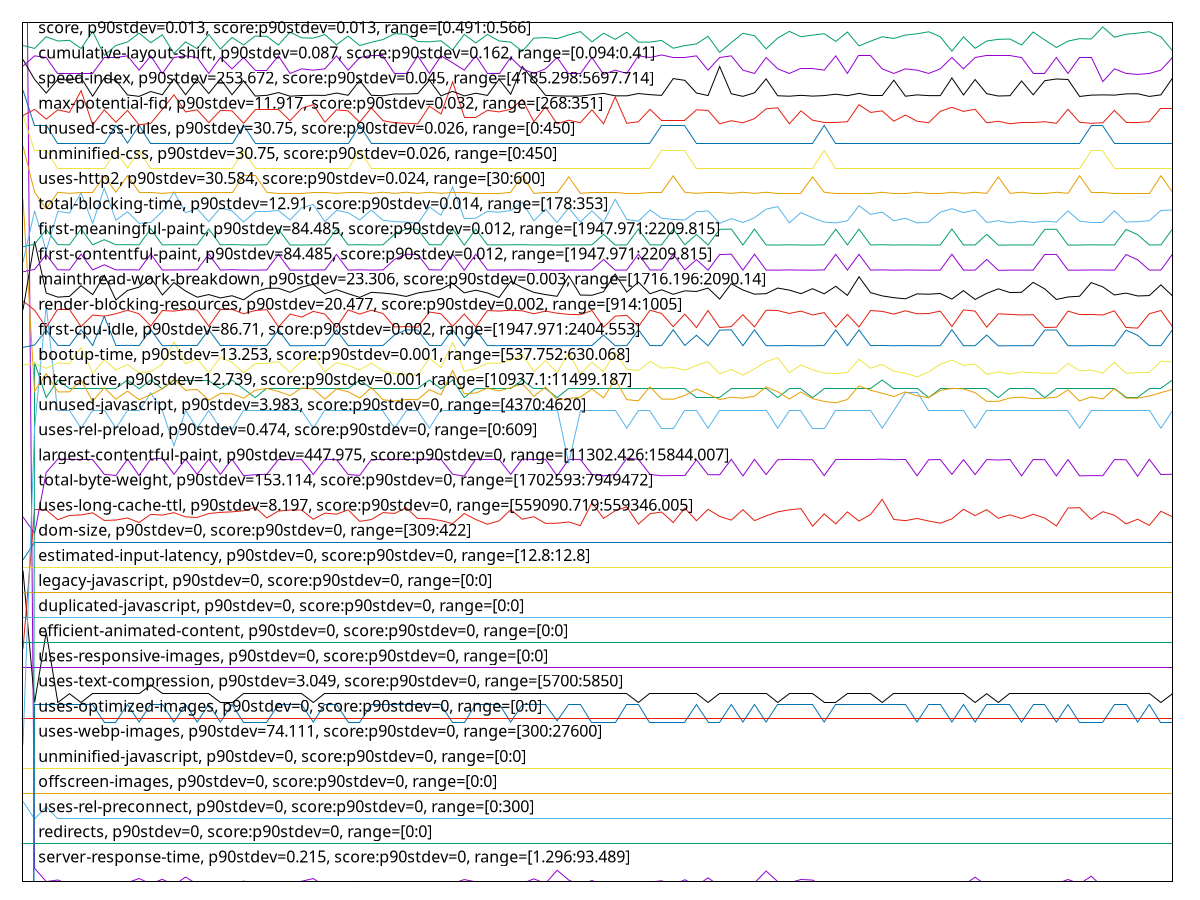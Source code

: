 reset

$serverResponseTimeP90Stdev0215ScoreP90Stdev0Range129693489 <<EOF
0 55.03405736301369
1 0.5233553082191786
2 -0.0040419520547939625
3 0.060684075342466226
4 -0.13229537671232816
5 -0.014829623287670568
6 -0.17364811643835554
7 -0.08315154109588985
8 -0.004641267123287052
9 -0.04359674657534185
10 0.12001626712328828
11 -0.09453852739725965
12 0.08885188356164453
13 -0.14907619863013644
14 0.17874914383561702
15 -0.11072003424657473
16 -0.07356249999999942
17 -0.14967551369862953
18 -0.08435017123287614
19 0.015735445205480092
20 -0.07835702054794458
21 -0.15566866438356108
22 -0.03520633561643771
23 -0.07775770547945149
24 0.010940924657534712
25 0.11821832191780857
26 -0.18083989726027339
27 -0.13589126712328703
28 -0.13109674657534176
29 0.006146404109589776
30 -0.19342551369862948
31 -0.09034332191780758
32 -0.17125085616438296
33 -0.1263022260273966
34 -0.08494948630136923
35 -0.053185787671232276
36 -0.020223458904109037
37 -0.08015496575342418
38 0.07686558219178141
39 -0.013630993150684279
40 -0.11611386986301309
41 -0.03940154109588978
42 -0.07296318493150633
43 -0.0753604452054788
44 0.10443407534246618
45 -0.07955565068493087
46 0.4472422945205483
47 0.05768750000000056
48 -0.1418844178082186
49 0.04150599315068537
50 -0.14907619863013644
51 -0.029812499999999464
52 -0.007038527397259742
53 -0.11851113013698567
54 -0.023819349315067906
55 0.028920376712329166
56 -0.13109674657534187
57 0.07087243150684985
58 -0.1676549657534241
59 0.1433895547945212
60 -0.17544606164383503
61 -0.10772345890410906
62 -0.18323715753424596
63 -0.05138784246575279
64 0.41667722602739765
65 -0.004641267123287052
66 -0.05378510273972548
67 0.07986215753424708
68 0.05648886986301438
69 -0.21200428082191725
70 -0.12270633561643773
71 -0.11671318493150618
72 -0.13589126712328714
73 -0.11851113013698567
74 -0.11911044520547887
75 -0.13049743150684867
76 -0.10712414383561586
77 -0.09333989726027336
78 -0.10053167808219121
79 -0.13768921232876663
80 -0.09214126712328718
81 -0.139487157534246
82 0.1709580479452062
83 -0.16885359589041038
84 -0.2054118150684925
85 -0.061576198630136525
86 -0.07296318493150622
87 -0.09274058219178039
88 -0.1263022260273967
89 -0.0885453767123282
90 0.08046147260274017
91 -0.09333989726027336
92 0.20871489726027437
93 -0.21859674657534178
94 -0.10232962328767048
95 -0.1766446917808212
96 -0.13169606164383507
97 -0.18143921232876647
98 -0.13169606164383496
99 -0.18803167808219123
EOF

$redirectsP90Stdev0ScoreP90Stdev0Range00 <<EOF
0 1.5
1 1.5
2 1.5
3 1.5
4 1.5
5 1.5
6 1.5
7 1.5
8 1.5
9 1.5
10 1.5
11 1.5
12 1.5
13 1.5
14 1.5
15 1.5
16 1.5
17 1.5
18 1.5
19 1.5
20 1.5
21 1.5
22 1.5
23 1.5
24 1.5
25 1.5
26 1.5
27 1.5
28 1.5
29 1.5
30 1.5
31 1.5
32 1.5
33 1.5
34 1.5
35 1.5
36 1.5
37 1.5
38 1.5
39 1.5
40 1.5
41 1.5
42 1.5
43 1.5
44 1.5
45 1.5
46 1.5
47 1.5
48 1.5
49 1.5
50 1.5
51 1.5
52 1.5
53 1.5
54 1.5
55 1.5
56 1.5
57 1.5
58 1.5
59 1.5
60 1.5
61 1.5
62 1.5
63 1.5
64 1.5
65 1.5
66 1.5
67 1.5
68 1.5
69 1.5
70 1.5
71 1.5
72 1.5
73 1.5
74 1.5
75 1.5
76 1.5
77 1.5
78 1.5
79 1.5
80 1.5
81 1.5
82 1.5
83 1.5
84 1.5
85 1.5
86 1.5
87 1.5
88 1.5
89 1.5
90 1.5
91 1.5
92 1.5
93 1.5
94 1.5
95 1.5
96 1.5
97 1.5
98 1.5
99 1.5
EOF

$usesRelPreconnectP90Stdev0ScoreP90Stdev0Range0300 <<EOF
0 3.1881041999848687
1 2.4881041999848685
2 2.9776842014980316
3 2.4881041999848685
4 2.4881041999848685
5 2.4881041999848685
6 2.4881041999848685
7 2.4881041999848685
8 2.4881041999848685
9 2.4881041999848685
10 2.4881041999848685
11 2.4881041999848685
12 2.4881041999848685
13 2.4881041999848685
14 2.4881041999848685
15 2.4881041999848685
16 2.4881041999848685
17 2.4881041999848685
18 2.4881041999848685
19 2.4881041999848685
20 2.4881041999848685
21 2.4881041999848685
22 2.4881041999848685
23 2.4881041999848685
24 2.4881041999848685
25 2.4881041999848685
26 2.4881041999848685
27 2.4881041999848685
28 2.4881041999848685
29 2.4881041999848685
30 2.4881041999848685
31 2.4881041999848685
32 2.4881041999848685
33 2.4881041999848685
34 2.4881041999848685
35 2.4881041999848685
36 2.4881041999848685
37 2.4881041999848685
38 2.4881041999848685
39 2.4881041999848685
40 2.4881041999848685
41 2.4881041999848685
42 2.4881041999848685
43 2.4881041999848685
44 2.4881041999848685
45 2.4881041999848685
46 2.4881041999848685
47 2.4881041999848685
48 2.4881041999848685
49 2.4881041999848685
50 2.4881041999848685
51 2.4881041999848685
52 2.4881041999848685
53 2.4881041999848685
54 2.4881041999848685
55 2.4881041999848685
56 2.4881041999848685
57 2.4881041999848685
58 2.4881041999848685
59 2.4881041999848685
60 2.4881041999848685
61 2.4881041999848685
62 2.4881041999848685
63 2.4881041999848685
64 2.4881041999848685
65 2.4881041999848685
66 2.4881041999848685
67 2.4881041999848685
68 2.4881041999848685
69 2.4881041999848685
70 2.4881041999848685
71 2.4881041999848685
72 2.4881041999848685
73 2.4881041999848685
74 2.4881041999848685
75 2.4881041999848685
76 2.4881041999848685
77 2.4881041999848685
78 2.4881041999848685
79 2.4881041999848685
80 2.4881041999848685
81 2.4881041999848685
82 2.4881041999848685
83 2.4881041999848685
84 2.4881041999848685
85 2.4881041999848685
86 2.4881041999848685
87 2.4881041999848685
88 2.4881041999848685
89 2.4881041999848685
90 2.4881041999848685
91 2.4881041999848685
92 2.4881041999848685
93 2.4881041999848685
94 2.4881041999848685
95 2.4881041999848685
96 2.4881041999848685
97 2.4881041999848685
98 2.4881041999848685
99 2.4881041999848685
EOF

$offscreenImagesP90Stdev0ScoreP90Stdev0Range00 <<EOF
0 3.5
1 3.5
2 3.5
3 3.5
4 3.5
5 3.5
6 3.5
7 3.5
8 3.5
9 3.5
10 3.5
11 3.5
12 3.5
13 3.5
14 3.5
15 3.5
16 3.5
17 3.5
18 3.5
19 3.5
20 3.5
21 3.5
22 3.5
23 3.5
24 3.5
25 3.5
26 3.5
27 3.5
28 3.5
29 3.5
30 3.5
31 3.5
32 3.5
33 3.5
34 3.5
35 3.5
36 3.5
37 3.5
38 3.5
39 3.5
40 3.5
41 3.5
42 3.5
43 3.5
44 3.5
45 3.5
46 3.5
47 3.5
48 3.5
49 3.5
50 3.5
51 3.5
52 3.5
53 3.5
54 3.5
55 3.5
56 3.5
57 3.5
58 3.5
59 3.5
60 3.5
61 3.5
62 3.5
63 3.5
64 3.5
65 3.5
66 3.5
67 3.5
68 3.5
69 3.5
70 3.5
71 3.5
72 3.5
73 3.5
74 3.5
75 3.5
76 3.5
77 3.5
78 3.5
79 3.5
80 3.5
81 3.5
82 3.5
83 3.5
84 3.5
85 3.5
86 3.5
87 3.5
88 3.5
89 3.5
90 3.5
91 3.5
92 3.5
93 3.5
94 3.5
95 3.5
96 3.5
97 3.5
98 3.5
99 3.5
EOF

$unminifiedJavascriptP90Stdev0ScoreP90Stdev0Range00 <<EOF
0 4.5
1 4.5
2 4.5
3 4.5
4 4.5
5 4.5
6 4.5
7 4.5
8 4.5
9 4.5
10 4.5
11 4.5
12 4.5
13 4.5
14 4.5
15 4.5
16 4.5
17 4.5
18 4.5
19 4.5
20 4.5
21 4.5
22 4.5
23 4.5
24 4.5
25 4.5
26 4.5
27 4.5
28 4.5
29 4.5
30 4.5
31 4.5
32 4.5
33 4.5
34 4.5
35 4.5
36 4.5
37 4.5
38 4.5
39 4.5
40 4.5
41 4.5
42 4.5
43 4.5
44 4.5
45 4.5
46 4.5
47 4.5
48 4.5
49 4.5
50 4.5
51 4.5
52 4.5
53 4.5
54 4.5
55 4.5
56 4.5
57 4.5
58 4.5
59 4.5
60 4.5
61 4.5
62 4.5
63 4.5
64 4.5
65 4.5
66 4.5
67 4.5
68 4.5
69 4.5
70 4.5
71 4.5
72 4.5
73 4.5
74 4.5
75 4.5
76 4.5
77 4.5
78 4.5
79 4.5
80 4.5
81 4.5
82 4.5
83 4.5
84 4.5
85 4.5
86 4.5
87 4.5
88 4.5
89 4.5
90 4.5
91 4.5
92 4.5
93 4.5
94 4.5
95 4.5
96 4.5
97 4.5
98 4.5
99 4.5
EOF

$usesWebpImagesP90Stdev74111ScoreP90Stdev0Range30027600 <<EOF
0 -120.35346666666666
1 7.046533333333343
2 7.046533333333343
3 7.046533333333343
4 7.046533333333343
5 7.046533333333343
6 7.046533333333343
7 6.346533333333355
8 6.346533333333355
9 7.046533333333343
10 6.346533333333355
11 7.046533333333343
12 7.046533333333343
13 6.346533333333355
14 7.046533333333343
15 6.346533333333355
16 7.046533333333343
17 6.346533333333355
18 7.046533333333343
19 6.346533333333355
20 6.346533333333355
21 6.346533333333355
22 7.046533333333343
23 7.046533333333343
24 7.046533333333343
25 6.346533333333355
26 7.046533333333343
27 7.046533333333343
28 6.346533333333355
29 6.346533333333355
30 7.046533333333343
31 7.046533333333343
32 7.046533333333343
33 7.046533333333343
34 7.046533333333343
35 7.046533333333343
36 7.046533333333343
37 6.346533333333355
38 6.346533333333355
39 7.046533333333343
40 7.046533333333343
41 7.046533333333343
42 6.346533333333355
43 7.046533333333343
44 7.046533333333343
45 7.046533333333343
46 6.393200000000007
47 7.046533333333343
48 7.046533333333343
49 6.346533333333355
50 6.346533333333355
51 6.346533333333355
52 7.046533333333343
53 7.046533333333343
54 6.346533333333355
55 6.346533333333355
56 6.346533333333355
57 6.346533333333355
58 7.046533333333343
59 6.346533333333355
60 6.346533333333355
61 7.046533333333343
62 6.346533333333355
63 7.046533333333343
64 6.346533333333355
65 7.046533333333343
66 7.046533333333343
67 7.046533333333343
68 7.046533333333343
69 6.346533333333355
70 7.046533333333343
71 7.046533333333343
72 7.046533333333343
73 7.046533333333343
74 7.046533333333343
75 7.046533333333343
76 7.046533333333343
77 6.346533333333355
78 7.046533333333343
79 7.046533333333343
80 6.346533333333355
81 7.046533333333343
82 6.346533333333355
83 7.046533333333343
84 7.046533333333343
85 7.046533333333343
86 6.346533333333355
87 7.046533333333343
88 7.046533333333343
89 6.346533333333355
90 7.046533333333343
91 6.346533333333355
92 6.346533333333355
93 6.346533333333355
94 7.046533333333343
95 7.046533333333343
96 6.346533333333355
97 7.046533333333343
98 6.346533333333355
99 6.346533333333355
EOF

$usesOptimizedImagesP90Stdev0ScoreP90Stdev0Range00 <<EOF
0 6.5
1 6.5
2 6.5
3 6.5
4 6.5
5 6.5
6 6.5
7 6.5
8 6.5
9 6.5
10 6.5
11 6.5
12 6.5
13 6.5
14 6.5
15 6.5
16 6.5
17 6.5
18 6.5
19 6.5
20 6.5
21 6.5
22 6.5
23 6.5
24 6.5
25 6.5
26 6.5
27 6.5
28 6.5
29 6.5
30 6.5
31 6.5
32 6.5
33 6.5
34 6.5
35 6.5
36 6.5
37 6.5
38 6.5
39 6.5
40 6.5
41 6.5
42 6.5
43 6.5
44 6.5
45 6.5
46 6.5
47 6.5
48 6.5
49 6.5
50 6.5
51 6.5
52 6.5
53 6.5
54 6.5
55 6.5
56 6.5
57 6.5
58 6.5
59 6.5
60 6.5
61 6.5
62 6.5
63 6.5
64 6.5
65 6.5
66 6.5
67 6.5
68 6.5
69 6.5
70 6.5
71 6.5
72 6.5
73 6.5
74 6.5
75 6.5
76 6.5
77 6.5
78 6.5
79 6.5
80 6.5
81 6.5
82 6.5
83 6.5
84 6.5
85 6.5
86 6.5
87 6.5
88 6.5
89 6.5
90 6.5
91 6.5
92 6.5
93 6.5
94 6.5
95 6.5
96 6.5
97 6.5
98 6.5
99 6.5
EOF

$usesTextCompressionP90Stdev3049ScoreP90Stdev0Range57005850 <<EOF
0 12.375499999999988
1 7.125499999999988
2 9.9255
3 7.125499999999988
4 7.4754999999999825
5 7.125499999999988
6 7.4754999999999825
7 7.4754999999999825
8 7.4754999999999825
9 7.4754999999999825
10 7.4754999999999825
11 7.825500000000005
12 7.4754999999999825
13 7.4754999999999825
14 7.4754999999999825
15 7.4754999999999825
16 7.4754999999999825
17 7.125499999999988
18 7.125499999999988
19 7.4754999999999825
20 7.4754999999999825
21 7.4754999999999825
22 7.4754999999999825
23 7.4754999999999825
24 7.4754999999999825
25 7.125499999999988
26 7.4754999999999825
27 7.4754999999999825
28 7.4754999999999825
29 7.4754999999999825
30 7.4754999999999825
31 7.4754999999999825
32 7.4754999999999825
33 7.4754999999999825
34 7.4754999999999825
35 7.4754999999999825
36 7.4754999999999825
37 7.4754999999999825
38 7.4754999999999825
39 7.4754999999999825
40 7.4754999999999825
41 7.4754999999999825
42 7.4754999999999825
43 7.4754999999999825
44 7.4754999999999825
45 7.4754999999999825
46 7.4754999999999825
47 7.4754999999999825
48 7.4754999999999825
49 7.4754999999999825
50 7.4754999999999825
51 7.4754999999999825
52 7.4754999999999825
53 7.125499999999988
54 7.4754999999999825
55 7.4754999999999825
56 7.4754999999999825
57 7.4754999999999825
58 7.4754999999999825
59 7.125499999999988
60 7.4754999999999825
61 7.4754999999999825
62 7.4754999999999825
63 7.4754999999999825
64 7.4754999999999825
65 7.125499999999988
66 7.4754999999999825
67 7.4754999999999825
68 7.4754999999999825
69 7.125499999999988
70 7.125499999999988
71 7.4754999999999825
72 7.4754999999999825
73 7.4754999999999825
74 7.125499999999988
75 7.4754999999999825
76 7.4754999999999825
77 7.4754999999999825
78 7.4754999999999825
79 7.4754999999999825
80 7.4754999999999825
81 7.4754999999999825
82 7.125499999999988
83 7.4754999999999825
84 7.125499999999988
85 7.4754999999999825
86 7.4754999999999825
87 7.4754999999999825
88 7.4754999999999825
89 7.4754999999999825
90 7.4754999999999825
91 7.4754999999999825
92 7.4754999999999825
93 7.4754999999999825
94 7.4754999999999825
95 7.4754999999999825
96 7.4754999999999825
97 7.4754999999999825
98 7.125499999999988
99 7.4754999999999825
EOF

$usesResponsiveImagesP90Stdev0ScoreP90Stdev0Range00 <<EOF
0 8.5
1 8.5
2 8.5
3 8.5
4 8.5
5 8.5
6 8.5
7 8.5
8 8.5
9 8.5
10 8.5
11 8.5
12 8.5
13 8.5
14 8.5
15 8.5
16 8.5
17 8.5
18 8.5
19 8.5
20 8.5
21 8.5
22 8.5
23 8.5
24 8.5
25 8.5
26 8.5
27 8.5
28 8.5
29 8.5
30 8.5
31 8.5
32 8.5
33 8.5
34 8.5
35 8.5
36 8.5
37 8.5
38 8.5
39 8.5
40 8.5
41 8.5
42 8.5
43 8.5
44 8.5
45 8.5
46 8.5
47 8.5
48 8.5
49 8.5
50 8.5
51 8.5
52 8.5
53 8.5
54 8.5
55 8.5
56 8.5
57 8.5
58 8.5
59 8.5
60 8.5
61 8.5
62 8.5
63 8.5
64 8.5
65 8.5
66 8.5
67 8.5
68 8.5
69 8.5
70 8.5
71 8.5
72 8.5
73 8.5
74 8.5
75 8.5
76 8.5
77 8.5
78 8.5
79 8.5
80 8.5
81 8.5
82 8.5
83 8.5
84 8.5
85 8.5
86 8.5
87 8.5
88 8.5
89 8.5
90 8.5
91 8.5
92 8.5
93 8.5
94 8.5
95 8.5
96 8.5
97 8.5
98 8.5
99 8.5
EOF

$efficientAnimatedContentP90Stdev0ScoreP90Stdev0Range00 <<EOF
0 9.5
1 9.5
2 9.5
3 9.5
4 9.5
5 9.5
6 9.5
7 9.5
8 9.5
9 9.5
10 9.5
11 9.5
12 9.5
13 9.5
14 9.5
15 9.5
16 9.5
17 9.5
18 9.5
19 9.5
20 9.5
21 9.5
22 9.5
23 9.5
24 9.5
25 9.5
26 9.5
27 9.5
28 9.5
29 9.5
30 9.5
31 9.5
32 9.5
33 9.5
34 9.5
35 9.5
36 9.5
37 9.5
38 9.5
39 9.5
40 9.5
41 9.5
42 9.5
43 9.5
44 9.5
45 9.5
46 9.5
47 9.5
48 9.5
49 9.5
50 9.5
51 9.5
52 9.5
53 9.5
54 9.5
55 9.5
56 9.5
57 9.5
58 9.5
59 9.5
60 9.5
61 9.5
62 9.5
63 9.5
64 9.5
65 9.5
66 9.5
67 9.5
68 9.5
69 9.5
70 9.5
71 9.5
72 9.5
73 9.5
74 9.5
75 9.5
76 9.5
77 9.5
78 9.5
79 9.5
80 9.5
81 9.5
82 9.5
83 9.5
84 9.5
85 9.5
86 9.5
87 9.5
88 9.5
89 9.5
90 9.5
91 9.5
92 9.5
93 9.5
94 9.5
95 9.5
96 9.5
97 9.5
98 9.5
99 9.5
EOF

$duplicatedJavascriptP90Stdev0ScoreP90Stdev0Range00 <<EOF
0 10.5
1 10.5
2 10.5
3 10.5
4 10.5
5 10.5
6 10.5
7 10.5
8 10.5
9 10.5
10 10.5
11 10.5
12 10.5
13 10.5
14 10.5
15 10.5
16 10.5
17 10.5
18 10.5
19 10.5
20 10.5
21 10.5
22 10.5
23 10.5
24 10.5
25 10.5
26 10.5
27 10.5
28 10.5
29 10.5
30 10.5
31 10.5
32 10.5
33 10.5
34 10.5
35 10.5
36 10.5
37 10.5
38 10.5
39 10.5
40 10.5
41 10.5
42 10.5
43 10.5
44 10.5
45 10.5
46 10.5
47 10.5
48 10.5
49 10.5
50 10.5
51 10.5
52 10.5
53 10.5
54 10.5
55 10.5
56 10.5
57 10.5
58 10.5
59 10.5
60 10.5
61 10.5
62 10.5
63 10.5
64 10.5
65 10.5
66 10.5
67 10.5
68 10.5
69 10.5
70 10.5
71 10.5
72 10.5
73 10.5
74 10.5
75 10.5
76 10.5
77 10.5
78 10.5
79 10.5
80 10.5
81 10.5
82 10.5
83 10.5
84 10.5
85 10.5
86 10.5
87 10.5
88 10.5
89 10.5
90 10.5
91 10.5
92 10.5
93 10.5
94 10.5
95 10.5
96 10.5
97 10.5
98 10.5
99 10.5
EOF

$legacyJavascriptP90Stdev0ScoreP90Stdev0Range00 <<EOF
0 11.5
1 11.5
2 11.5
3 11.5
4 11.5
5 11.5
6 11.5
7 11.5
8 11.5
9 11.5
10 11.5
11 11.5
12 11.5
13 11.5
14 11.5
15 11.5
16 11.5
17 11.5
18 11.5
19 11.5
20 11.5
21 11.5
22 11.5
23 11.5
24 11.5
25 11.5
26 11.5
27 11.5
28 11.5
29 11.5
30 11.5
31 11.5
32 11.5
33 11.5
34 11.5
35 11.5
36 11.5
37 11.5
38 11.5
39 11.5
40 11.5
41 11.5
42 11.5
43 11.5
44 11.5
45 11.5
46 11.5
47 11.5
48 11.5
49 11.5
50 11.5
51 11.5
52 11.5
53 11.5
54 11.5
55 11.5
56 11.5
57 11.5
58 11.5
59 11.5
60 11.5
61 11.5
62 11.5
63 11.5
64 11.5
65 11.5
66 11.5
67 11.5
68 11.5
69 11.5
70 11.5
71 11.5
72 11.5
73 11.5
74 11.5
75 11.5
76 11.5
77 11.5
78 11.5
79 11.5
80 11.5
81 11.5
82 11.5
83 11.5
84 11.5
85 11.5
86 11.5
87 11.5
88 11.5
89 11.5
90 11.5
91 11.5
92 11.5
93 11.5
94 11.5
95 11.5
96 11.5
97 11.5
98 11.5
99 11.5
EOF

$estimatedInputLatencyP90Stdev0ScoreP90Stdev0Range128128 <<EOF
0 12.500000000000185
1 12.500000000000185
2 12.500000000000185
3 12.500000000000185
4 12.500000000000185
5 12.500000000000185
6 12.500000000000185
7 12.500000000000185
8 12.500000000000185
9 12.500000000000185
10 12.500000000000185
11 12.500000000000185
12 12.500000000000185
13 12.500000000000185
14 12.500000000000185
15 12.500000000000185
16 12.500000000000185
17 12.500000000000185
18 12.500000000000185
19 12.500000000000185
20 12.500000000000185
21 12.500000000000185
22 12.500000000000185
23 12.500000000000185
24 12.500000000000185
25 12.500000000000185
26 12.500000000000185
27 12.500000000000185
28 12.500000000000185
29 12.500000000000185
30 12.500000000000185
31 12.500000000000185
32 12.500000000000185
33 12.500000000000185
34 12.500000000000185
35 12.500000000000185
36 12.500000000000185
37 12.500000000000185
38 12.500000000000185
39 12.500000000000185
40 12.500000000000185
41 12.500000000000185
42 12.500000000000185
43 12.500000000000185
44 12.500000000000185
45 12.500000000000185
46 12.500000000000185
47 12.500000000000185
48 12.500000000000185
49 12.500000000000185
50 12.500000000000185
51 12.500000000000185
52 12.500000000000185
53 12.500000000000185
54 12.500000000000185
55 12.500000000000185
56 12.500000000000185
57 12.500000000000185
58 12.500000000000185
59 12.500000000000185
60 12.500000000000185
61 12.500000000000185
62 12.500000000000185
63 12.500000000000185
64 12.500000000000185
65 12.500000000000185
66 12.500000000000185
67 12.500000000000185
68 12.500000000000185
69 12.500000000000185
70 12.500000000000185
71 12.500000000000185
72 12.500000000000185
73 12.500000000000185
74 12.500000000000185
75 12.500000000000185
76 12.500000000000185
77 12.500000000000185
78 12.500000000000185
79 12.500000000000185
80 12.500000000000185
81 12.500000000000185
82 12.500000000000185
83 12.500000000000185
84 12.500000000000185
85 12.500000000000185
86 12.500000000000185
87 12.500000000000185
88 12.500000000000185
89 12.500000000000185
90 12.500000000000185
91 12.500000000000185
92 12.500000000000185
93 12.500000000000185
94 12.500000000000185
95 12.500000000000185
96 12.500000000000185
97 12.500000000000185
98 12.500000000000185
99 12.500000000000185
EOF

$domSizeP90Stdev0ScoreP90Stdev0Range309422 <<EOF
0 12.807
1 13.507
2 13.507
3 13.507
4 13.507
5 13.507
6 13.507
7 13.507
8 13.507
9 13.507
10 13.507
11 13.507
12 13.507
13 13.507
14 13.507
15 13.507
16 13.507
17 13.507
18 13.507
19 13.507
20 13.507
21 13.507
22 13.507
23 13.507
24 13.507
25 13.507
26 13.507
27 13.507
28 13.507
29 13.507
30 13.507
31 13.507
32 13.507
33 13.507
34 13.507
35 13.507
36 13.507
37 13.507
38 13.507
39 13.507
40 13.507
41 13.507
42 13.507
43 13.507
44 13.507
45 13.507
46 13.507
47 13.507
48 13.507
49 13.507
50 13.507
51 13.507
52 13.507
53 13.507
54 13.507
55 13.507
56 13.507
57 13.507
58 13.507
59 13.507
60 13.507
61 13.507
62 13.507
63 13.507
64 13.507
65 13.507
66 13.507
67 13.507
68 13.507
69 13.507
70 13.507
71 13.507
72 13.507
73 13.507
74 13.507
75 13.507
76 13.507
77 13.507
78 13.507
79 13.507
80 13.507
81 13.507
82 13.507
83 13.507
84 13.507
85 13.507
86 13.507
87 13.507
88 13.507
89 13.507
90 13.507
91 13.507
92 13.507
93 13.507
94 13.507
95 13.507
96 13.507
97 13.507
98 13.507
99 13.507
EOF

$usesLongCacheTtlP90Stdev8197ScoreP90Stdev0Range559090719559346005 <<EOF
0 9.253513679903335
1 14.811842045999583
2 14.788506105298438
3 14.401077342306962
4 14.571423191004214
5 14.59014409091833
6 14.676402332062935
7 14.370888365885548
8 14.387167035756647
9 14.468718978243487
10 14.289012679590087
11 14.61319911382816
12 14.583162863966209
13 14.681108630718882
14 14.513089857669911
15 14.491878295859351
16 14.646150348600713
17 14.692744008973023
18 14.71373983718513
19 14.75589879535437
20 14.893498283196095
21 14.471046053897226
22 14.746475338359232
23 14.786202926170517
24 14.786152376555037
25 14.417314724509197
26 14.66481910116272
27 14.620849901210022
28 14.793068998731542
29 14.335606339960577
30 14.406021093935124
31 14.683487853722909
32 14.650752352550626
33 14.874712199089117
34 14.445511228776013
35 14.440794070433185
36 14.36508132785275
37 14.24473305803076
38 14.64815739594269
39 14.40811071661301
40 14.22126674894389
41 14.354431534580726
42 14.795284635485586
43 14.422073170517251
44 14.52007108462567
45 14.254106544825845
46 14.26108559462591
47 14.31011280250641
48 14.165364785971178
49 15.079369123304787
50 14.452544603080241
51 14.756185320438817
52 14.914441964054276
53 14.221371043649924
54 14.639169121648592
55 14.70675861023301
56 14.288960532234341
57 14.863257159420755
58 14.359435218004364
59 14.816496197299784
60 14.531706462877992
61 14.38485081978979
62 14.80010237303759
63 14.363739837186586
64 14.553622691881174
65 14.71356321409985
66 14.793173293437576
67 14.842094029459986
68 14.142094029459258
69 14.631841792710475
70 14.235437792263838
71 14.71141276153503
72 14.347450307630425
73 14.611202926171245
74 15.21086707673021
75 14.410333497557076
76 14.363674652993723
77 14.451033633513362
78 14.348791798298407
79 14.263362700075959
80 14.43374765929002
81 14.819277099779356
82 14.564428927214976
83 14.800504052513134
84 14.45859239240599
85 14.59525206904982
86 14.447723150033198
87 14.615637628372497
88 14.468886279992148
89 14.153781555069145
90 14.866810571345923
91 14.879431534580362
92 14.417151138262852
93 14.720721064137251
94 14.580731493608255
95 14.235385644908092
96 14.41953036126506
97 14.175684167817963
98 14.734735665397238
99 14.51778311948874
EOF

$totalByteWeightP90Stdev153114ScoreP90Stdev0Range17025937949472 <<EOF
0 -2905.5936187584343
1 44.320213900134604
2 45.01501821862303
3 45.013601214574464
4 45.011239541160194
5 45.005571524965944
6 45.01643522267159
7 45.011239541160194
8 45.00746086369736
9 45.0121842105259
10 45.00132051282026
11 45.02399257759771
12 45.01171187584305
13 45.018324561403006
14 45.00509919028309
15 45.00840553306307
16 45.013601214574464
17 45.01454588394017
18 45.01785222672015
19 45.02210323886629
20 45.01974156545202
21 45.01926923076917
22 45.010294871794486
23 45.02021390013488
24 45.0173798920373
25 45.00509919028309
26 45.003209851551674
27 45.01926923076917
28 45.01549055330588
29 45.00273751686882
30 45.013601214574464
31 45.023520242914856
32 45.01879689608586
33 45.02163090418344
34 45.00840553306307
35 45.0008481781374
36 45.010294871794486
37 45.011239541160194
38 45.01454588394017
39 45.013601214574464
40 45.004626855600236
41 45.02068623481773
42 45.0121842105259
43 45.01785222672015
44 45.01690755735444
45 45.02399257759771
46 45.00982253711163
47 45.01312887989161
48 45.01643522267159
49 45.00887786774592
50 45.012656545208756
51 45.01454588394017
52 45.01879689608586
53 45.018324561403006
54 45.00509919028309
55 45.01879689608586
56 45.00698852901451
57 45.00415452091738
58 45.01407354925732
59 45.01926923076917
60 45.013601214574464
61 45.01501821862303
62 45.0173798920373
63 45.0060438596488
64 45.01407354925732
65 45.0121842105259
66 45.01926923076917
67 45.02163090418344
68 44.99848650472313
69 45.01643522267159
70 45.01926923076917
71 45.01643522267159
72 45.011239541160194
73 45.013601214574464
74 45.02257557354915
75 45.00935020242878
76 45.003209851551674
77 45.01643522267159
78 45.00651619433165
79 45.004626855600236
80 45.00840553306307
81 45.01501821862303
82 45.01501821862303
83 45.0121842105259
84 45.00935020242878
85 45.01076720647734
86 45.00982253711163
87 45.00415452091738
88 45.007933198380215
89 45.004626855600236
90 45.01879689608586
91 45.01312887989161
92 45.015962887988735
93 45.00935020242878
94 45.01454588394017
95 45.01171187584305
96 45.00982253711163
97 45.015962887988735
98 45.01926923076917
99 45.01407354925732
EOF

$largestContentfulPaintP90Stdev447975ScoreP90Stdev0Range1130242615844007 <<EOF
0 14.51172534095238
1 13.855904171447857
2 16.285889797725055
3 16.814662109372065
4 16.802135963351905
5 16.805858994739175
6 16.80603108035205
7 16.209379427411573
8 16.158885608338267
9 16.815540589296283
10 16.157084177667194
11 16.81699883698211
12 16.847674843368594
13 16.210214095340174
14 16.809982592943555
15 16.211240481926307
16 16.809578731991436
17 16.203920584522614
18 16.816525799194807
19 16.15249653466409
20 16.190800703608417
21 16.209660680658647
22 16.79806230423427
23 16.79320253273806
24 16.79101219648782
25 16.202601678747676
26 16.805177504088498
27 16.788962190388965
28 16.198013080445413
29 16.165104144643024
30 16.794345992882416
31 16.802904814463027
32 16.799218018560858
33 16.804132209167413
34 16.790347703573783
35 16.814024891895905
36 16.801050479983715
37 16.211086514055985
38 16.137221960040456
39 16.79958920169368
40 16.79950882479946
41 16.799994380299797
42 16.20718928880943
43 16.812572046591495
44 16.794068231418443
45 16.806408061162493
46 16.14219491801557
47 16.800300734855647
48 16.79840766134862
49 16.20648487097909
50 16.148020299306992
51 16.197854171372576
52 16.84802029930699
53 16.802305545422172
54 16.20483292815473
55 16.151335450897434
56 16.157575827317306
57 16.159291841067585
58 16.785104758293322
59 16.191436537547872
60 16.190268239625546
61 16.802988749023058
62 16.142725965520388
63 16.800786817417585
64 16.197016143426264
65 16.78849600440248
66 16.80327415288025
67 16.791940220202584
68 16.78782689969943
69 16.156579977362703
70 16.79361047841759
71 16.79796888256541
72 16.797784411004905
73 16.794722051335054
74 16.81191625019389
75 16.789357354824652
76 16.800289930092816
77 16.148214554448472
78 16.788017827764556
79 16.794279319589833
80 16.207626486407833
81 16.793745537952958
82 16.198153212948704
83 16.793395041987992
84 16.777775571428897
85 16.79595102722425
86 16.14713529699545
87 16.796129569341737
88 16.788607082634982
89 16.144088650349595
90 16.79362708085803
91 16.144444186341126
92 16.157200790046524
93 16.1525546102643
94 16.793590713607532
95 16.785138753766613
96 16.129011394413
97 16.801361841624768
98 16.201301549542286
99 16.209942131553827
EOF

$usesRelPreloadP90Stdev0474ScoreP90Stdev0Range0609 <<EOF
0 -192.4895
1 20.660499999999985
2 19.260500000000008
3 19.960499999999996
4 19.610500000000002
5 19.610500000000002
6 19.610500000000002
7 19.610500000000002
8 19.610500000000002
9 19.960499999999996
10 19.610500000000002
11 19.960499999999996
12 19.610500000000002
13 19.960499999999996
14 19.960499999999996
15 19.960499999999996
16 19.960499999999996
17 19.610500000000002
18 19.960499999999996
19 19.610500000000002
20 19.260500000000008
21 19.610500000000002
22 19.610500000000002
23 19.610500000000002
24 19.610500000000002
25 19.610500000000002
26 19.610500000000002
27 19.610500000000002
28 19.610500000000002
29 19.960499999999996
30 19.610500000000002
31 19.610500000000002
32 19.610500000000002
33 19.610500000000002
34 19.610500000000002
35 19.960499999999996
36 19.610500000000002
37 19.960499999999996
38 19.260500000000008
39 19.610500000000002
40 19.610500000000002
41 19.610500000000002
42 19.610500000000002
43 19.960499999999996
44 19.610500000000002
45 19.610500000000002
46 19.260500000000008
47 19.610500000000002
48 19.610500000000002
49 19.610500000000002
50 19.610500000000002
51 19.610500000000002
52 19.610500000000002
53 19.610500000000002
54 19.610500000000002
55 19.610500000000002
56 19.610500000000002
57 19.610500000000002
58 19.260500000000008
59 19.260500000000008
60 19.260500000000008
61 19.610500000000002
62 19.610500000000002
63 19.610500000000002
64 19.610500000000002
65 19.260500000000008
66 19.610500000000002
67 19.610500000000002
68 19.260500000000008
69 19.610500000000002
70 19.610500000000002
71 19.610500000000002
72 19.610500000000002
73 19.610500000000002
74 19.960499999999996
75 19.610500000000002
76 19.610500000000002
77 19.610500000000002
78 19.260500000000008
79 19.610500000000002
80 19.610500000000002
81 19.610500000000002
82 19.610500000000002
83 19.610500000000002
84 19.260500000000008
85 19.610500000000002
86 19.610500000000002
87 19.610500000000002
88 19.260500000000008
89 19.610500000000002
90 19.610500000000002
91 19.610500000000002
92 19.610500000000002
93 19.610500000000002
94 19.610500000000002
95 19.260500000000008
96 19.260500000000008
97 19.610500000000002
98 19.610500000000002
99 19.960499999999996
EOF

$unusedJavascriptP90Stdev3983ScoreP90Stdev0Range43704620 <<EOF
0 5.444999999999993
1 18.04499999999996
2 22.944999999999993
3 18.745000000000005
4 18.745000000000005
5 18.04499999999996
6 18.745000000000005
7 18.745000000000005
8 18.04499999999996
9 18.745000000000005
10 18.745000000000005
11 19.444999999999993
12 18.745000000000005
13 17.34499999999997
14 18.745000000000005
15 18.04499999999996
16 18.745000000000005
17 18.04499999999996
18 18.04499999999996
19 18.745000000000005
20 18.745000000000005
21 18.745000000000005
22 18.745000000000005
23 18.745000000000005
24 18.745000000000005
25 18.04499999999996
26 18.745000000000005
27 18.745000000000005
28 18.745000000000005
29 18.745000000000005
30 18.745000000000005
31 18.745000000000005
32 18.04499999999996
33 18.745000000000005
34 18.745000000000005
35 18.04499999999996
36 18.745000000000005
37 18.745000000000005
38 18.745000000000005
39 18.745000000000005
40 18.745000000000005
41 18.745000000000005
42 18.745000000000005
43 18.745000000000005
44 18.745000000000005
45 18.745000000000005
46 18.745000000000005
47 16.644999999999982
48 18.745000000000005
49 18.745000000000005
50 18.745000000000005
51 18.745000000000005
52 18.04499999999996
53 18.745000000000005
54 18.745000000000005
55 18.04499999999996
56 18.04499999999996
57 18.745000000000005
58 18.745000000000005
59 18.04499999999996
60 18.745000000000005
61 18.745000000000005
62 18.745000000000005
63 18.745000000000005
64 18.745000000000005
65 18.04499999999996
66 18.745000000000005
67 18.745000000000005
68 18.04499999999996
69 18.04499999999996
70 18.745000000000005
71 18.745000000000005
72 18.745000000000005
73 18.745000000000005
74 18.04499999999996
75 18.745000000000005
76 19.444999999999993
77 19.444999999999993
78 18.745000000000005
79 18.745000000000005
80 18.745000000000005
81 18.745000000000005
82 18.04499999999996
83 18.745000000000005
84 18.745000000000005
85 18.745000000000005
86 18.745000000000005
87 18.745000000000005
88 18.745000000000005
89 18.745000000000005
90 18.745000000000005
91 18.04499999999996
92 18.745000000000005
93 18.745000000000005
94 18.745000000000005
95 18.745000000000005
96 18.745000000000005
97 18.745000000000005
98 18.04499999999996
99 18.745000000000005
EOF

$interactiveP90Stdev12739ScoreP90Stdev0001Range10937111499187 <<EOF
0 27.162429306887617
1 19.513028935507236
2 20.21662258535875
3 19.48911406855086
4 19.48946607600311
5 19.963944711335387
6 19.115831805151174
7 19.651452980831323
8 19.195796645624597
9 19.520703852091003
10 19.177750493078378
11 19.376566898933902
12 19.61560159887236
13 19.99384226232806
14 19.555519408841832
15 19.587876684040396
16 19.154157337850904
17 19.42199894274117
18 19.414013855656407
19 19.24032270303809
20 19.55193441491133
21 19.627070694143043
22 19.505493956312392
23 19.340754468619224
24 19.64840032603979
25 19.603656427948806
26 19.2018687741774
27 19.604109421145722
28 19.497814711768143
29 19.241067112240586
30 19.65897209083778
31 19.17776924757382
32 19.12248820836865
33 19.18675120822232
34 19.175963045400323
35 19.577234229221176
36 19.372795802702797
37 20.338446016936786
38 19.411675314343995
39 19.445306452577
40 19.636119016852376
41 19.525457395351026
42 19.655538575523963
43 19.81293928489731
44 19.315769152770827
45 19.67974053052555
46 19.178000072132733
47 19.228015426087808
48 19.277263288384404
49 19.60464608824512
50 19.252006753679325
51 19.98760278597007
52 19.179366264990733
53 19.135923640350654
54 19.692396929621225
55 19.205756725341473
56 19.196722829167243
57 19.34639235847058
58 19.600693217673808
59 19.4087467277528
60 19.18181733327569
61 19.274569854312688
62 19.238453024110953
63 19.316500578091905
64 19.683686187829494
65 19.494599037131877
66 19.203004142476487
67 19.48933335188181
68 19.221389318593566
69 19.10834443352155
70 19.053457238720085
71 19.18533452249204
72 19.727952567614125
73 19.554290268065728
74 19.435526704546646
75 19.303926410245367
76 19.48923669409777
77 19.336438049367615
78 19.256983908230808
79 19.544804821348038
80 19.629241887650323
81 19.60642488000221
82 19.45735549455202
83 19.111573092039265
84 19.112939284897323
85 19.245647537081396
86 19.28024669580833
87 19.217460973131693
88 19.237936554160314
89 19.276940134001933
90 19.568090691381457
91 19.128459351176986
92 19.28878143387402
93 19.208717050309474
94 19.619439057164186
95 19.24009909174663
96 19.23716329188798
97 19.323954768691124
98 19.45818357765708
99 19.586986566835122
EOF

$bootupTimeP90Stdev13253ScoreP90Stdev0001Range537752630068 <<EOF
0 20.553552556940268
1 20.627493253115595
2 20.424261624409105
3 20.643256037816933
4 20.606556424581
5 21.250063085517834
6 20.229934164159864
7 20.76743308981521
8 20.358081993983667
9 20.577738203695752
10 20.255142587021922
11 20.289134851740435
12 20.5883871078642
13 21.474291706059297
14 20.606195444778685
15 20.80503515255694
16 20.246659561667382
17 20.86892857756768
18 20.66443351955307
19 20.251773442200257
20 20.605292995272883
21 20.623041168886978
22 20.694755822948007
23 20.2665736140954
24 20.720806532015466
25 20.947983154275885
26 20.28384048130641
27 20.650956940266436
28 20.54422724538032
29 20.356698238074774
30 20.640669015900293
31 20.327338547486033
32 20.217239707778255
33 20.186616587881396
34 20.14414129780834
35 20.83734284486463
36 20.447484658358402
37 21.464304598195092
38 20.318374215728408
39 20.409641942415128
40 20.631223377739573
41 20.628395702621397
42 20.75359553072626
43 20.96591181779115
44 20.30134800171895
45 20.732357885689726
46 20.255323076923077
47 21.033956510528576
48 20.19528010313709
49 20.669487236785564
50 20.29448938547486
51 21.054953502363553
52 20.392675891706055
53 20.33624271594327
54 20.70269737859906
55 20.437497550494196
56 20.45873519553073
57 20.350802234636873
58 20.544467898581864
59 20.6856711645896
60 20.207613579716373
61 20.3820269875376
62 20.15334628276751
63 20.403144305973356
64 20.69096553502364
65 20.84414129780834
66 20.251231972496775
67 20.56053149978513
68 20.367407305543615
69 20.240462741727544
70 20.21988689299527
71 20.258210915341643
72 20.787347142243227
73 20.43226334336055
74 20.57972359260851
75 20.31307984529437
76 20.22788861194671
77 20.08578289643318
78 20.281915255694027
79 20.588808250966913
80 20.758107778255262
81 20.54290365277181
82 20.601683197249677
83 20.188902793296087
84 20.283539664804472
85 20.198348431456807
86 20.28438195100988
87 20.253217361409543
88 20.2352285345939
89 20.227166652342074
90 20.622078556080787
91 20.326616587881393
92 20.35621693167168
93 20.23889849591749
94 20.66557662226042
95 20.225241426729692
96 20.25791009883971
97 20.26121908036098
98 20.71003730124624
99 20.686152470992692
EOF

$firstCpuIdleP90Stdev8671ScoreP90Stdev0002Range19479712404553 <<EOF
0 21.259488720132047
1 21.355752454607227
2 21.946808583360344
3 21.33953136295635
4 21.332469255527357
5 21.961898636487554
6 21.33419639841744
7 22.498033818580822
8 21.33436078487753
9 21.339600535476684
10 21.332490956710206
11 21.96977914977478
12 21.32893331904672
13 21.334861539671795
14 21.33659031015059
15 21.336114511716602
16 21.963705395592214
17 21.33100659580326
18 21.342020488629256
19 21.32992804701561
20 21.324824742603624
21 21.335069871027155
22 21.955643270531013
23 21.32850851839243
24 21.325374867588874
25 21.33001729313008
26 21.3335724894105
27 21.9500497906514
28 21.328030549840154
29 21.33786471211346
30 21.327993929094095
31 21.332727770868058
32 21.754575165437608
33 21.95948872013205
34 21.950659051359914
35 21.338146556225727
36 21.330962379643204
37 21.96335044562022
38 21.321198474949373
39 21.95718446141055
40 21.330026244868005
41 21.330743468961202
42 21.333748268991584
43 21.3380111950977
44 21.32650305783229
45 21.333669330938967
46 21.323143172197526
47 21.330987064738693
48 21.329456588818193
49 21.332665922496936
50 21.750761453816487
51 21.326515807277218
52 21.33007995529556
53 21.95958189958591
54 21.33281267674596
55 21.329321227690162
56 21.95946566262527
57 21.33465781981779
58 21.744107599889862
59 21.323552510759036
60 21.947555104050387
61 21.959558435181954
62 21.325957544348398
63 21.95801046268278
64 21.328430665398955
65 21.324231486517462
66 21.33456965876246
67 21.32604923184594
68 21.32386121008508
69 21.333895565770177
70 21.953444398178725
71 21.32916335158493
72 21.95551401286066
73 21.32851068851071
74 21.3360806036184
75 21.324729799928654
76 21.33163674390027
77 21.328178931677893
78 21.3232625287032
79 21.32674882372807
80 21.960700731194226
81 21.32751216283482
82 21.32776823679245
83 21.750134289632122
84 21.317697260361296
85 21.32642194966139
86 21.32588810056328
87 21.32745275584677
88 21.949299879151535
89 21.950974939202776
90 21.32598033059039
91 21.324947625551513
92 21.3326458489028
93 21.329929132074753
94 21.32694196425544
95 21.945972274026257
96 21.73657050782124
97 21.329902548125762
98 21.32886143387853
99 21.962383929189038
EOF

$renderBlockingResourcesP90Stdev20477ScoreP90Stdev0002Range9141005 <<EOF
0 23.10757627118644
1 22.73977966101695
2 22.05164406779661
3 22.75164406779661
4 22.75164406779661
5 22.087237288135594
6 22.549949152542375
7 22.50249152542373
8 22.597406779661018
9 22.73977966101695
10 22.597406779661018
11 22.110966101694913
12 22.72791525423729
13 22.704186440677965
14 22.76350847457627
15 22.75164406779661
16 22.099101694915255
17 22.76350847457627
18 22.76350847457627
19 22.597406779661018
20 22.72791525423729
21 22.76350847457627
22 22.075372881355932
23 22.585542372881356
24 22.466898305084747
25 22.692322033898307
26 22.585542372881356
27 22.05164406779661
28 22.75164406779661
29 22.585542372881356
30 22.73977966101695
31 22.60927118644068
32 22.075372881355932
33 22.087237288135594
34 22.063508474576274
35 22.668593220338984
36 22.597406779661018
37 22.099101694915255
38 22.585542372881356
39 22.075372881355932
40 22.72791525423729
41 22.704186440677965
42 22.73977966101695
43 22.716050847457627
44 22.597406779661018
45 22.704186440677965
46 22.621135593220338
47 22.573677966101695
48 22.561813559322033
49 22.72791525423729
50 22.063508474576274
51 22.50249152542373
52 22.53808474576271
53 22.087237288135594
54 22.73977966101695
55 22.60927118644068
56 22.087237288135594
57 22.585542372881356
58 22.05164406779661
59 22.72791525423729
60 22.05164406779661
61 22.087237288135594
62 22.561813559322033
63 22.075372881355932
64 22.73977966101695
65 22.72791525423729
66 22.60927118644068
67 22.704186440677965
68 22.549949152542375
69 22.64486440677966
70 22.063508474576274
71 22.573677966101695
72 22.075372881355932
73 22.72791525423729
74 22.692322033898307
75 22.585542372881356
76 22.716050847457627
77 22.597406779661018
78 22.60927118644068
79 22.704186440677965
80 22.087237288135594
81 22.75164406779661
82 22.704186440677965
83 22.063508474576274
84 22.597406779661018
85 22.573677966101695
86 22.549949152542375
87 22.561813559322033
88 22.05164406779661
89 22.063508474576274
90 22.704186440677965
91 22.561813559322033
92 22.561813559322033
93 22.549949152542375
94 22.716050847457627
95 22.05164406779661
96 22.02791525423729
97 22.597406779661018
98 22.72791525423729
99 22.087237288135594
EOF

$mainthreadWorkBreakdownP90Stdev23306ScoreP90Stdev0003Range1716196209014 <<EOF
0 22.759986013986012
1 25.483937062936967
2 23.422893939393937
3 23.259811188811195
4 23.289385780885787
5 23.71721212121213
6 23.359723776223777
7 24.128663170163186
8 23.148709790209796
9 23.526681818181824
10 23.6580337995338
11 24.035597902097912
12 23.347398601398616
13 23.840318181818194
14 23.501186480186487
15 23.257713286713287
16 23.36281235431236
17 23.229479020979042
18 23.316308857808856
19 23.153255244755243
20 23.47851748251749
21 23.614152680652694
22 23.614851981351997
23 23.450516317016316
24 23.659490675990696
25 23.771874125874135
26 23.398214452214454
27 23.557596736596743
28 23.39838927738929
29 23.25002097902098
30 23.452089743589756
31 23.421116550116558
32 23.37449650349651
33 23.28775407925408
34 23.42531235431236
35 23.49751515151516
36 23.57566200466202
37 23.813890442890454
38 23.432946386946398
39 23.536792540792554
40 23.42778904428905
41 23.246844988344996
42 23.884199300699308
43 23.646291375291383
44 23.449583916083927
45 23.361675990675995
46 23.292794871794868
47 24.104508158508175
48 23.34378554778554
49 23.334490675990686
50 23.47563286713288
51 24.180149184149208
52 23.460189976689982
53 23.85765501165502
54 23.395242424242433
55 23.553400932400947
56 23.373360139860154
57 23.511413752913754
58 23.485102564102576
59 23.620300699300707
60 23.183004662004663
61 23.795854312354315
62 23.546058275058293
63 23.378080419580435
64 23.398942890442896
65 23.62204895104896
66 23.539881118881123
67 23.397864801864813
68 23.595737762237768
69 23.39250349650349
70 23.692416083916093
71 23.33067365967366
72 24.069455710955715
73 23.43810372960373
74 23.309694638694634
75 23.238424242424244
76 23.19291142191143
77 23.38991025641026
78 23.376565268065274
79 23.405178321678328
80 23.182421911421912
81 23.517940559440568
82 23.16744522144522
83 23.409898601398613
84 23.59177505827507
85 23.44282400932402
86 23.45351748251748
87 23.848709790209796
88 23.587724941724957
89 23.167911421911427
90 23.266775058275062
91 23.296815850815857
92 23.837987179487186
93 23.6676491841492
94 23.346145687645695
95 23.420155011655012
96 23.306955710955716
97 23.32164102564103
98 23.74856410256412
99 23.3091118881119
EOF

$firstContentfulPaintP90Stdev84485ScoreP90Stdev0012Range19479712209815 <<EOF
0 24.26907776739402
1 24.36534467283323
2 24.956420271200088
3 24.349123046853425
4 24.342060706795927
5 24.971510821399384
6 24.343787906578754
7 24.547966684486763
8 24.343952298453793
9 24.34919222165233
10 24.34208240869362
11 24.97939159427372
12 24.338524653840196
13 24.344453069743114
14 24.346181897168265
15 24.345706083061298
16 24.97331764001938
17 24.340597998891262
18 24.35161225451908
19 24.339519414575804
20 24.33441594205903
21 24.344661407960988
22 24.96525524938871
23 24.33809983919281
24 24.334966085165604
25 24.339608663630077
26 24.343163977020012
27 24.95966158525774
28 24.33762185489607
29 24.347456341110423
30 24.33758523294371
31 24.342319230652222
32 24.76418052103543
33 24.96910082566032
34 24.96027086603554
35 24.347738194506743
36 24.340553781274707
37 24.972962678355202
38 24.330789554954144
39 24.96679649103566
40 24.339617615662874
41 24.340334863381706
42 24.343339762391345
43 24.347602828919868
44 24.33609431257204
45 24.34326082173848
46 24.332734316261366
47 24.340578467183335
48 24.339047940848374
49 24.34225738024379
50 24.7603666837892
51 24.336107062436938
52 24.339671327859673
53 24.96919400818355
54 24.342404139326952
55 24.3389125752615
56 24.96907776739402
57 24.3442493431785
58 24.753712610682097
59 24.333143668306644
60 24.957166816480807
61 24.96917054300667
62 24.335548781118725
63 24.967622519516688
64 24.338021983634828
65 24.333822666430784
66 24.344161179219114
67 24.335640471636488
68 24.333452377801358
69 24.34348706402195
70 24.963056304604734
71 24.338754693955767
72 24.965125987460564
73 24.338102009382578
74 24.345672173846147
75 24.33432099625661
76 24.34122816774559
77 24.337770241621563
78 24.332853676698686
79 24.336340086563442
80 24.970312876646602
81 24.337103450814872
82 24.337359533207678
83 24.759739498945805
84 24.327288225034724
85 24.336013201729408
86 24.335479335046102
87 24.33704404186993
88 24.95891164905551
89 24.960586764283867
90 24.335571568111305
91 24.33453882905473
92 24.342237305988423
93 24.33952049967069
94 24.336533233452933
95 24.955583934317655
96 24.746175270338792
97 24.339493914846013
98 24.33845276630408
99 24.9719961300866
EOF

$firstMeaningfulPaintP90Stdev84485ScoreP90Stdev0012Range19479712209815 <<EOF
0 25.26907776739402
1 25.36534467283323
2 25.956420271200088
3 25.349123046853425
4 25.342060706795927
5 25.971510821399384
6 25.343787906578754
7 25.547966684486763
8 25.343952298453793
9 25.34919222165233
10 25.34208240869362
11 25.97939159427372
12 25.338524653840196
13 25.344453069743114
14 25.346181897168265
15 25.345706083061298
16 25.97331764001938
17 25.340597998891262
18 25.35161225451908
19 25.339519414575804
20 25.33441594205903
21 25.344661407960988
22 25.96525524938871
23 25.33809983919281
24 25.334966085165604
25 25.339608663630077
26 25.343163977020012
27 25.95966158525774
28 25.33762185489607
29 25.347456341110423
30 25.33758523294371
31 25.342319230652222
32 25.76418052103543
33 25.96910082566032
34 25.96027086603554
35 25.347738194506743
36 25.340553781274707
37 25.972962678355202
38 25.330789554954144
39 25.96679649103566
40 25.339617615662874
41 25.340334863381706
42 25.343339762391345
43 25.347602828919868
44 25.33609431257204
45 25.34326082173848
46 25.332734316261366
47 25.340578467183335
48 25.339047940848374
49 25.34225738024379
50 25.7603666837892
51 25.336107062436938
52 25.339671327859673
53 25.96919400818355
54 25.342404139326952
55 25.3389125752615
56 25.96907776739402
57 25.3442493431785
58 25.753712610682097
59 25.333143668306644
60 25.957166816480807
61 25.96917054300667
62 25.335548781118725
63 25.967622519516688
64 25.338021983634828
65 25.333822666430784
66 25.344161179219114
67 25.335640471636488
68 25.333452377801358
69 25.34348706402195
70 25.963056304604734
71 25.338754693955767
72 25.965125987460564
73 25.338102009382578
74 25.345672173846147
75 25.33432099625661
76 25.34122816774559
77 25.337770241621563
78 25.332853676698686
79 25.336340086563442
80 25.970312876646602
81 25.337103450814872
82 25.337359533207678
83 25.759739498945805
84 25.327288225034724
85 25.336013201729408
86 25.335479335046102
87 25.33704404186993
88 25.95891164905551
89 25.960586764283867
90 25.335571568111305
91 25.33453882905473
92 25.342237305988423
93 25.33952049967069
94 25.336533233452933
95 25.955583934317655
96 25.746175270338792
97 25.339493914846013
98 25.33845276630408
99 25.9719961300866
EOF

$totalBlockingTimeP90Stdev1291ScoreP90Stdev0014Range178353 <<EOF
0 24.66126450000001
1 26.692971817073147
2 25.100668158536593
3 26.675898646341455
4 26.607605963414596
5 27.410044987804916
6 26.19784986585365
7 27.597849865853668
8 26.31736206097562
9 26.65882547560975
10 26.197849865853634
11 26.23199620731708
12 26.675898646341473
13 27.444191329268286
14 26.624679134146334
15 26.778337670731716
16 26.266142548780497
17 26.812484012195128
18 26.692971817073147
19 26.24906937804876
20 26.67589864634144
21 26.67589864634144
22 26.710044987804885
23 26.334435231707246
24 26.812484012195128
25 26.949069378048772
26 26.266142548780497
27 26.710044987804903
28 26.624679134146348
29 26.33443523170731
30 26.727118158536594
31 26.31736206097562
32 26.266142548780497
33 26.24906937804874
34 26.197849865853634
35 26.846630353658497
36 26.522240109756137
37 27.649069378048743
38 26.385654743902446
39 26.402727914634156
40 26.675898646341487
41 26.64175230487804
42 26.710044987804917
43 27.034435231707324
44 26.300288890243912
45 26.76126449999996
46 26.23199620731708
47 26.812484012195128
48 26.249069378048787
49 26.692971817073133
50 26.249069378048787
51 27.153947426829262
52 26.351508402439002
53 26.283215719512203
54 26.727118158536562
55 26.402727914634156
56 26.351508402439002
57 26.334435231707296
58 26.658825475609763
59 26.692971817073193
60 26.197849865853666
61 26.385654743902432
62 26.23199620731708
63 26.419801085365847
64 26.76126450000001
65 26.863703524390253
66 26.214923036585326
67 26.62467913414632
68 26.41980108536586
69 26.249069378048787
70 26.214923036585375
71 26.300288890243912
72 26.897849865853637
73 26.55638645121952
74 26.641752304878025
75 26.300288890243912
76 26.402727914634156
77 26.214923036585358
78 26.249069378048805
79 26.641752304878057
80 26.778337670731684
81 26.62467913414632
82 26.727118158536594
83 26.231996207317096
84 26.30028889024388
85 26.214923036585375
86 26.283215719512203
87 26.231996207317113
88 26.28321571951217
89 26.24906937804876
90 26.69297181707318
91 26.28321571951219
92 26.249069378048787
93 26.249069378048773
94 26.69297181707318
95 26.24906937804882
96 26.266142548780465
97 26.30028889024388
98 26.71004498780487
99 26.727118158536626
EOF

$usesHttp2P90Stdev30584ScoreP90Stdev0024Range30600 <<EOF
0 29.27275
1 27.43525
2 26.779
3 27.43525
4 27.391499999999997
5 27.43525
6 27.43525
7 28.0915
8 27.43525
9 28.0915
10 27.43525
11 27.43525
12 27.391499999999997
13 27.43525
14 27.43525
15 27.43525
16 27.43525
17 27.43525
18 27.43525
19 28.0915
20 28.0915
21 27.43525
22 27.391499999999997
23 27.391499999999997
24 27.391499999999997
25 27.43525
26 27.43525
27 27.391499999999997
28 27.43525
29 27.43525
30 27.391499999999997
31 27.43525
32 27.391499999999997
33 27.43525
34 27.391499999999997
35 27.43525
36 27.391499999999997
37 27.43525
38 27.43525
39 27.391499999999997
40 27.391499999999997
41 27.391499999999997
42 27.43525
43 28.0915
44 27.391499999999997
45 27.43525
46 27.43525
47 28.047749999999997
48 27.391499999999997
49 27.43525
50 27.43525
51 27.43525
52 27.391499999999997
53 27.391499999999997
54 27.43525
55 27.43525
56 28.0915
57 27.43525
58 27.391499999999997
59 27.43525
60 27.43525
61 27.391499999999997
62 27.43525
63 27.391499999999997
64 27.43525
65 27.391499999999997
66 27.391499999999997
67 27.391499999999997
68 28.047749999999997
69 27.43525
70 27.391499999999997
71 27.391499999999997
72 27.391499999999997
73 27.391499999999997
74 27.43525
75 27.391499999999997
76 27.391499999999997
77 27.43525
78 27.391499999999997
79 27.391499999999997
80 27.43525
81 27.391499999999997
82 27.43525
83 27.391499999999997
84 28.047749999999997
85 27.391499999999997
86 27.43525
87 27.391499999999997
88 27.391499999999997
89 27.43525
90 27.391499999999997
91 28.0915
92 27.43525
93 27.43525
94 27.391499999999997
95 27.391499999999997
96 27.391499999999997
97 27.391499999999997
98 28.0915
99 27.43525
EOF

$unminifiedCssP90Stdev3075ScoreP90Stdev0026Range0450 <<EOF
0 30.495
1 29.095
2 29.095
3 28.395
4 28.395
5 28.395
6 28.395
7 28.395
8 29.095
9 28.395
10 29.095
11 28.395
12 28.395
13 28.395
14 28.395
15 28.395
16 28.395
17 28.395
18 28.395
19 29.095
20 28.395
21 28.395
22 28.395
23 28.395
24 28.395
25 28.395
26 28.395
27 28.395
28 28.395
29 29.095
30 28.395
31 28.395
32 28.395
33 28.395
34 28.395
35 28.395
36 28.395
37 28.395
38 28.395
39 28.395
40 28.395
41 28.395
42 28.395
43 28.395
44 28.395
45 28.395
46 28.395
47 28.395
48 28.395
49 28.395
50 28.395
51 28.395
52 28.395
53 28.395
54 28.395
55 29.095
56 29.095
57 29.095
58 28.395
59 28.395
60 28.395
61 28.395
62 28.395
63 28.395
64 28.395
65 28.395
66 28.395
67 28.395
68 28.395
69 29.095
70 28.395
71 28.395
72 28.395
73 28.395
74 28.395
75 28.395
76 28.395
77 28.395
78 28.395
79 28.395
80 28.395
81 28.395
82 28.395
83 28.395
84 28.395
85 28.395
86 28.395
87 28.395
88 28.395
89 28.395
90 28.395
91 28.395
92 29.095
93 29.095
94 28.395
95 28.395
96 28.395
97 28.395
98 28.395
99 28.395
EOF

$unusedCssRulesP90Stdev3075ScoreP90Stdev0026Range0450 <<EOF
0 31.495
1 30.095
2 30.095
3 29.395
4 29.395
5 29.395
6 29.395
7 29.395
8 30.095
9 29.395
10 30.095
11 29.395
12 29.395
13 29.395
14 29.395
15 29.395
16 29.395
17 29.395
18 29.395
19 30.095
20 29.395
21 29.395
22 29.395
23 29.395
24 29.395
25 29.395
26 29.395
27 29.395
28 29.395
29 30.095
30 29.395
31 29.395
32 29.395
33 29.395
34 29.395
35 29.395
36 29.395
37 29.395
38 29.395
39 29.395
40 29.395
41 29.395
42 29.395
43 29.395
44 29.395
45 29.395
46 29.395
47 29.395
48 29.395
49 29.395
50 29.395
51 29.395
52 29.395
53 29.395
54 29.395
55 30.095
56 30.095
57 30.095
58 29.395
59 29.395
60 29.395
61 29.395
62 29.395
63 29.395
64 29.395
65 29.395
66 29.395
67 29.395
68 29.395
69 30.095
70 29.395
71 29.395
72 29.395
73 29.395
74 29.395
75 29.395
76 29.395
77 29.395
78 29.395
79 29.395
80 29.395
81 29.395
82 29.395
83 29.395
84 29.395
85 29.395
86 29.395
87 29.395
88 29.395
89 29.395
90 29.395
91 29.395
92 30.095
93 30.095
94 29.395
95 29.395
96 29.395
97 29.395
98 29.395
99 29.395
EOF

$maxPotentialFidP90Stdev11917ScoreP90Stdev0032Range268351 <<EOF
0 30.48888235294118
1 30.735941176470554
2 30.344764705882355
3 30.715352941176473
4 30.612411764705847
5 31.477117647058865
6 30.11829411764706
7 30.715352941176473
8 30.22123529411765
9 30.694764705882356
10 30.118294117647025
11 30.180058823529414
12 30.73594117647059
13 31.312411764705885
14 30.633000000000003
15 30.715352941176473
16 30.200647058823535
17 30.694764705882356
18 30.6741764705882
19 30.18005882352938
20 30.73594117647059
21 30.735941176470554
22 30.73594117647059
23 30.283000000000005
24 30.777117647058827
25 30.92123529411765
26 30.22123529411765
27 30.715352941176512
28 30.67417647058824
29 30.22123529411765
30 30.797705882352943
31 30.283000000000005
32 30.200647058823535
33 30.180058823529414
34 30.15947058823526
35 30.85947058823526
36 30.55064705882357
37 31.82711764705879
38 30.40652941176471
39 30.40652941176471
40 30.694764705882392
41 30.633000000000003
42 30.73594117647063
43 31.127117647058828
44 30.241823529411768
45 30.83888235294114
46 30.159470588235298
47 30.30358823529412
48 30.200647058823535
49 30.715352941176473
50 30.159470588235298
51 31.230058823529415
52 30.18005882352938
53 30.241823529411768
54 30.735941176470554
55 30.283000000000005
56 30.282999999999966
57 30.282999999999966
58 30.715352941176473
59 30.694764705882392
60 30.159470588235298
61 30.283000000000005
62 30.200647058823535
63 30.365352941176475
64 30.75652941176471
65 30.797705882352943
66 30.159470588235298
67 30.67417647058824
68 30.30358823529412
69 30.200647058823535
70 30.200647058823535
71 30.241823529411768
72 30.92123529411765
73 30.612411764705925
74 30.6741764705882
75 30.262411764705888
76 30.509470588235335
77 30.262411764705888
78 30.20064705882357
79 30.65358823529416
80 30.818294117647024
81 30.653588235294084
82 30.73594117647059
83 30.20064705882357
84 30.26241176470585
85 30.159470588235298
86 30.200647058823535
87 30.20064705882357
88 30.241823529411732
89 30.18005882352938
90 30.73594117647059
91 30.22123529411765
92 30.180058823529414
93 30.200647058823535
94 30.694764705882356
95 30.20064705882357
96 30.200647058823495
97 30.241823529411732
98 30.75652941176471
99 30.756529411764745
EOF

$speedIndexP90Stdev253672ScoreP90Stdev0045Range41852985697714 <<EOF
0 32.71596207957992
1 31.923555395142223
2 31.383807645382188
3 31.928332529862303
4 31.895300865242472
5 31.990004769201608
6 31.25793612976165
7 31.97914377096559
8 31.89088095375835
9 31.307547001962142
10 31.25182557178902
11 31.444645295435787
12 31.31713558519541
13 31.950829711333732
14 31.31892624789572
15 31.9191735603245
16 31.363005955204628
17 31.942072088239367
18 31.318563156738204
19 31.874113575463994
20 31.264543369977527
21 31.29243210035642
22 31.403617018758233
23 31.258184124967727
24 31.284064876674094
25 31.294956153793173
26 31.289277122170187
27 31.384500497977818
28 31.293236032430773
29 31.88737878482306
30 31.29472483088556
31 31.27617628447069
32 31.348423023757945
33 31.346061049541355
34 31.36238698981653
35 31.896990818075
36 31.27216324209224
37 31.45139766816427
38 31.270380137462453
39 31.376550656756926
40 31.289930192561005
41 31.93528505749188
42 31.335799435105997
43 32.44325634798734
44 31.86617173243139
45 31.291574390823037
46 31.271637777834847
47 31.26090725883749
48 31.263511005594992
49 31.318006338426933
50 31.370733718965752
51 31.27392949500058
52 31.272196538141053
53 31.364176583092885
54 31.31942055245831
55 31.29083050158013
56 31.959144480270055
57 31.88956784120494
58 31.385918670035938
59 31.282917152405016
60 32.44138662132207
61 31.35603335552628
62 31.252430389181725
63 31.392861879510285
64 31.948082841062593
65 31.27516257233399
66 31.258716557187267
67 31.292875909923552
68 31.26193064277843
69 31.282788631753103
70 31.338915772928836
71 31.27908651056466
72 31.370003190154023
73 31.287724993138028
74 31.286295644276056
75 31.896097517802616
76 31.257622499686224
77 31.311137903888792
78 31.280988499688807
79 31.280684701527804
80 31.984333844948797
81 31.30581238637723
82 31.92075516227582
83 31.35789711422173
84 31.26539763792483
85 31.278525030205344
86 31.864652785900546
87 31.314262633155895
88 31.87557148003677
89 31.94329257920242
90 31.924558476789013
91 31.248082841062597
92 31.301143790414574
93 31.310993132060776
94 31.301260506333108
95 31.35057833205856
96 31.35665753887008
97 31.24925435339674
98 31.31127910876877
99 31.97974289008067
EOF

$cumulativeLayoutShiftP90Stdev0087ScoreP90Stdev0162Range0094041 <<EOF
0 32.457507679860235
1 32.86399391055291
2 32.79884619652038
3 32.16396115144734
4 32.163940404013815
5 32.16396952321876
6 32.16394877578524
7 32.798715160098126
8 32.79882726903717
9 32.863931668252334
10 32.29461994609905
11 32.86404414118144
12 32.163978258980244
13 32.79872353186955
14 32.86394076800388
15 32.798715160098126
16 32.16394877578524
17 32.79873263162109
18 32.34709407216408
19 32.79879814983222
20 32.29465816505554
21 32.29464069353257
22 32.86390254904739
23 32.163940404013815
24 32.34718033780874
25 32.29464906530399
26 32.34709407216408
27 32.86390254904739
28 32.29465816505554
29 32.798715160098126
30 32.86394040401382
31 32.86394040401382
32 32.163940404013815
33 32.16394877578524
34 32.86392329648091
35 32.163940404013815
36 32.86394040401382
37 32.589761387254406
38 32.29466981273752
39 32.86395241568586
40 32.163967703268455
41 32.16395787553678
42 32.79875337905462
43 32.34707660064112
44 32.163940404013815
45 32.34711481959761
46 32.79883636878871
47 32.16394877578524
48 32.16396115144734
49 32.798715160098126
50 32.12590425655483
51 32.29464069353257
52 32.163967703268455
53 32.863881801613864
54 32.79873590753165
55 32.90012456577276
56 32.7986944126646
57 32.79883964469927
58 32.863920020570355
59 32.29464069353257
60 32.79872353186955
61 32.86391092081881
62 32.294678548499
63 32.163940404013815
64 32.79872353186955
65 32.34707660064112
66 32.16394877578524
67 32.34709407216408
68 32.34707660064112
69 32.294771729954824
70 32.863920020570355
71 32.16395787553678
72 32.86392329648091
73 32.863931668252334
74 32.34709734807464
75 32.1640816321578
76 32.34710571984606
77 32.294771729954824
78 32.16394877578524
79 32.34708497241254
80 32.79872353186955
81 32.34707660064112
82 32.79872353186955
83 32.86394076800388
84 32.86391092081881
85 32.86392329648091
86 32.798715160098126
87 32.16395787553678
88 32.16394877578524
89 32.798715160098126
90 32.16395787553678
91 32.79883636878871
92 32.79881889726575
93 31.839585050115886
94 32.34710389989576
95 32.16394695583493
96 32.125893336852975
97 32.16396115144734
98 32.29464069353257
99 32.7986944126646
EOF

$scoreP90Stdev0013ScoreP90Stdev0013Range04910566 <<EOF
0 33.27666507619996
1 33.160266142171366
2 33.625526899341004
3 33.45325052943419
4 33.48445609176925
5 33.158407126984955
6 33.84368598285521
7 32.88439385573058
8 33.2764237585387
9 33.41646087117105
10 33.76988951401319
11 33.38802712340129
12 33.70611980499859
13 32.957978348246506
14 33.420236863546364
15 33.15157965924137
16 33.713718242975794
17 33.13522704478955
18 33.59767748796125
19 33.298678818369446
20 33.65207313917071
21 33.63938816531896
22 33.29414404603732
23 33.81221134199377
24 33.58131193649266
25 33.57013561422598
26 33.71165994755541
27 33.30181897383596
28 33.65330035204448
29 33.27337610597686
30 33.40477947319976
31 33.51241294267297
32 33.746441185761725
33 33.724579746143654
34 33.4329995899872
35 33.423210146640464
36 33.46542211196058
37 33.10083276565061
38 33.72003373747731
39 33.378605842385554
40 33.716711764820346
41 33.45924470433578
42 33.40981179772564
43 33.041618948685276
44 33.57006649350376
45 33.59014839340102
46 33.55178668395391
47 33.69748397430734
48 33.829474715218815
49 33.4216770690244
50 33.76472955977637
51 33.52165558611751
52 33.80395471041217
53 33.412766789966156
54 33.41194101486646
55 33.47870556283746
56 33.167841695855095
57 33.27187739620921
58 33.33990160469502
59 33.64190297833039
60 33.00329878415054
61 33.39187192813672
62 33.762363269759184
63 33.66646725584605
64 33.14368598285521
65 33.57326974862348
66 33.838930595072966
67 33.62556376838879
68 33.68868225404598
69 33.74684353188345
70 33.43937904019491
71 33.812775207179996
72 33.25861120284799
73 33.44990107331198
74 33.62347961332499
75 33.557677459039546
76 33.69132835266737
77 33.74170054567148
78 33.82333583882712
79 33.62574338126225
80 33.05162516260062
81 33.61931994476828
82 33.16557976531226
83 33.45332181622146
84 33.52251378214946
85 33.534124191908354
86 33.29522436500316
87 33.81372810162573
88 33.49886373277651
89 33.197773023292626
90 33.45133901971712
91 33.55006496233901
92 33.534483596557266
93 34.014122756151906
94 33.60439007393938
95 33.72412025534799
96 33.768505980311055
97 33.8233600111815
98 33.62547086270062
99 33.06645191269187
EOF

unset key
unset tics
set xrange [0:99]
set yrange [0:34.2]

set label "server-response-time, p90stdev=0.215, score:p90stdev=0, range=[1.296:93.489]" at character 4.2, first 1 left front
set label "redirects, p90stdev=0, score:p90stdev=0, range=[0:0]" at character 4.2, first 2 left front
set label "uses-rel-preconnect, p90stdev=0, score:p90stdev=0, range=[0:300]" at character 4.2, first 3 left front
set label "offscreen-images, p90stdev=0, score:p90stdev=0, range=[0:0]" at character 4.2, first 4 left front
set label "unminified-javascript, p90stdev=0, score:p90stdev=0, range=[0:0]" at character 4.2, first 5 left front
set label "uses-webp-images, p90stdev=74.111, score:p90stdev=0, range=[300:27600]" at character 4.2, first 6 left front
set label "uses-optimized-images, p90stdev=0, score:p90stdev=0, range=[0:0]" at character 4.2, first 7 left front
set label "uses-text-compression, p90stdev=3.049, score:p90stdev=0, range=[5700:5850]" at character 4.2, first 8 left front
set label "uses-responsive-images, p90stdev=0, score:p90stdev=0, range=[0:0]" at character 4.2, first 9 left front
set label "efficient-animated-content, p90stdev=0, score:p90stdev=0, range=[0:0]" at character 4.2, first 10 left front
set label "duplicated-javascript, p90stdev=0, score:p90stdev=0, range=[0:0]" at character 4.2, first 11 left front
set label "legacy-javascript, p90stdev=0, score:p90stdev=0, range=[0:0]" at character 4.2, first 12 left front
set label "estimated-input-latency, p90stdev=0, score:p90stdev=0, range=[12.8:12.8]" at character 4.2, first 13 left front
set label "dom-size, p90stdev=0, score:p90stdev=0, range=[309:422]" at character 4.2, first 14 left front
set label "uses-long-cache-ttl, p90stdev=8.197, score:p90stdev=0, range=[559090.719:559346.005]" at character 4.2, first 15 left front
set label "total-byte-weight, p90stdev=153.114, score:p90stdev=0, range=[1702593:7949472]" at character 4.2, first 16 left front
set label "largest-contentful-paint, p90stdev=447.975, score:p90stdev=0, range=[11302.426:15844.007]" at character 4.2, first 17 left front
set label "uses-rel-preload, p90stdev=0.474, score:p90stdev=0, range=[0:609]" at character 4.2, first 18 left front
set label "unused-javascript, p90stdev=3.983, score:p90stdev=0, range=[4370:4620]" at character 4.2, first 19 left front
set label "interactive, p90stdev=12.739, score:p90stdev=0.001, range=[10937.1:11499.187]" at character 4.2, first 20 left front
set label "bootup-time, p90stdev=13.253, score:p90stdev=0.001, range=[537.752:630.068]" at character 4.2, first 21 left front
set label "first-cpu-idle, p90stdev=86.71, score:p90stdev=0.002, range=[1947.971:2404.553]" at character 4.2, first 22 left front
set label "render-blocking-resources, p90stdev=20.477, score:p90stdev=0.002, range=[914:1005]" at character 4.2, first 23 left front
set label "mainthread-work-breakdown, p90stdev=23.306, score:p90stdev=0.003, range=[1716.196:2090.14]" at character 4.2, first 24 left front
set label "first-contentful-paint, p90stdev=84.485, score:p90stdev=0.012, range=[1947.971:2209.815]" at character 4.2, first 25 left front
set label "first-meaningful-paint, p90stdev=84.485, score:p90stdev=0.012, range=[1947.971:2209.815]" at character 4.2, first 26 left front
set label "total-blocking-time, p90stdev=12.91, score:p90stdev=0.014, range=[178:353]" at character 4.2, first 27 left front
set label "uses-http2, p90stdev=30.584, score:p90stdev=0.024, range=[30:600]" at character 4.2, first 28 left front
set label "unminified-css, p90stdev=30.75, score:p90stdev=0.026, range=[0:450]" at character 4.2, first 29 left front
set label "unused-css-rules, p90stdev=30.75, score:p90stdev=0.026, range=[0:450]" at character 4.2, first 30 left front
set label "max-potential-fid, p90stdev=11.917, score:p90stdev=0.032, range=[268:351]" at character 4.2, first 31 left front
set label "speed-index, p90stdev=253.672, score:p90stdev=0.045, range=[4185.298:5697.714]" at character 4.2, first 32 left front
set label "cumulative-layout-shift, p90stdev=0.087, score:p90stdev=0.162, range=[0.094:0.41]" at character 4.2, first 33 left front
set label "score, p90stdev=0.013, score:p90stdev=0.013, range=[0.491:0.566]" at character 4.2, first 34 left front
set terminal svg size 640, 4080 enhanced background rgb 'white'
set output "reprap/correlation/pages+cached/correlation.svg"

plot $serverResponseTimeP90Stdev0215ScoreP90Stdev0Range129693489 with line, \
     $redirectsP90Stdev0ScoreP90Stdev0Range00 with line, \
     $usesRelPreconnectP90Stdev0ScoreP90Stdev0Range0300 with line, \
     $offscreenImagesP90Stdev0ScoreP90Stdev0Range00 with line, \
     $unminifiedJavascriptP90Stdev0ScoreP90Stdev0Range00 with line, \
     $usesWebpImagesP90Stdev74111ScoreP90Stdev0Range30027600 with line, \
     $usesOptimizedImagesP90Stdev0ScoreP90Stdev0Range00 with line, \
     $usesTextCompressionP90Stdev3049ScoreP90Stdev0Range57005850 with line, \
     $usesResponsiveImagesP90Stdev0ScoreP90Stdev0Range00 with line, \
     $efficientAnimatedContentP90Stdev0ScoreP90Stdev0Range00 with line, \
     $duplicatedJavascriptP90Stdev0ScoreP90Stdev0Range00 with line, \
     $legacyJavascriptP90Stdev0ScoreP90Stdev0Range00 with line, \
     $estimatedInputLatencyP90Stdev0ScoreP90Stdev0Range128128 with line, \
     $domSizeP90Stdev0ScoreP90Stdev0Range309422 with line, \
     $usesLongCacheTtlP90Stdev8197ScoreP90Stdev0Range559090719559346005 with line, \
     $totalByteWeightP90Stdev153114ScoreP90Stdev0Range17025937949472 with line, \
     $largestContentfulPaintP90Stdev447975ScoreP90Stdev0Range1130242615844007 with line, \
     $usesRelPreloadP90Stdev0474ScoreP90Stdev0Range0609 with line, \
     $unusedJavascriptP90Stdev3983ScoreP90Stdev0Range43704620 with line, \
     $interactiveP90Stdev12739ScoreP90Stdev0001Range10937111499187 with line, \
     $bootupTimeP90Stdev13253ScoreP90Stdev0001Range537752630068 with line, \
     $firstCpuIdleP90Stdev8671ScoreP90Stdev0002Range19479712404553 with line, \
     $renderBlockingResourcesP90Stdev20477ScoreP90Stdev0002Range9141005 with line, \
     $mainthreadWorkBreakdownP90Stdev23306ScoreP90Stdev0003Range1716196209014 with line, \
     $firstContentfulPaintP90Stdev84485ScoreP90Stdev0012Range19479712209815 with line, \
     $firstMeaningfulPaintP90Stdev84485ScoreP90Stdev0012Range19479712209815 with line, \
     $totalBlockingTimeP90Stdev1291ScoreP90Stdev0014Range178353 with line, \
     $usesHttp2P90Stdev30584ScoreP90Stdev0024Range30600 with line, \
     $unminifiedCssP90Stdev3075ScoreP90Stdev0026Range0450 with line, \
     $unusedCssRulesP90Stdev3075ScoreP90Stdev0026Range0450 with line, \
     $maxPotentialFidP90Stdev11917ScoreP90Stdev0032Range268351 with line, \
     $speedIndexP90Stdev253672ScoreP90Stdev0045Range41852985697714 with line, \
     $cumulativeLayoutShiftP90Stdev0087ScoreP90Stdev0162Range0094041 with line, \
     $scoreP90Stdev0013ScoreP90Stdev0013Range04910566 with line

reset
